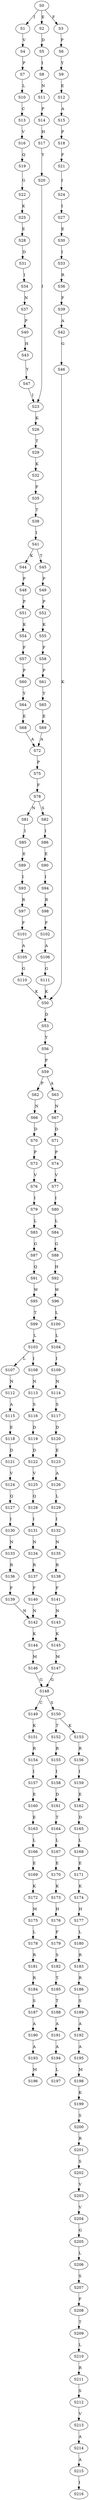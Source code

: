 strict digraph  {
	S0 -> S1 [ label = I ];
	S0 -> S2 [ label = E ];
	S0 -> S3 [ label = F ];
	S1 -> S4 [ label = V ];
	S2 -> S5 [ label = D ];
	S3 -> S6 [ label = P ];
	S4 -> S7 [ label = P ];
	S5 -> S8 [ label = I ];
	S6 -> S9 [ label = Y ];
	S7 -> S10 [ label = L ];
	S8 -> S11 [ label = N ];
	S9 -> S12 [ label = E ];
	S10 -> S13 [ label = C ];
	S11 -> S14 [ label = P ];
	S12 -> S15 [ label = A ];
	S13 -> S16 [ label = V ];
	S14 -> S17 [ label = H ];
	S15 -> S18 [ label = P ];
	S16 -> S19 [ label = Q ];
	S17 -> S20 [ label = Y ];
	S18 -> S21 [ label = F ];
	S19 -> S22 [ label = G ];
	S20 -> S23 [ label = I ];
	S21 -> S24 [ label = I ];
	S22 -> S25 [ label = K ];
	S23 -> S26 [ label = K ];
	S24 -> S27 [ label = I ];
	S25 -> S28 [ label = E ];
	S26 -> S29 [ label = T ];
	S27 -> S30 [ label = E ];
	S28 -> S31 [ label = D ];
	S29 -> S32 [ label = K ];
	S30 -> S33 [ label = I ];
	S31 -> S34 [ label = I ];
	S32 -> S35 [ label = F ];
	S33 -> S36 [ label = R ];
	S34 -> S37 [ label = N ];
	S35 -> S38 [ label = T ];
	S36 -> S39 [ label = F ];
	S37 -> S40 [ label = P ];
	S38 -> S41 [ label = I ];
	S39 -> S42 [ label = A ];
	S40 -> S43 [ label = H ];
	S41 -> S44 [ label = K ];
	S41 -> S45 [ label = T ];
	S42 -> S46 [ label = G ];
	S43 -> S47 [ label = Y ];
	S44 -> S48 [ label = P ];
	S45 -> S49 [ label = P ];
	S46 -> S50 [ label = K ];
	S47 -> S23 [ label = I ];
	S48 -> S51 [ label = P ];
	S49 -> S52 [ label = P ];
	S50 -> S53 [ label = D ];
	S51 -> S54 [ label = K ];
	S52 -> S55 [ label = K ];
	S53 -> S56 [ label = Y ];
	S54 -> S57 [ label = F ];
	S55 -> S58 [ label = F ];
	S56 -> S59 [ label = P ];
	S57 -> S60 [ label = P ];
	S58 -> S61 [ label = P ];
	S59 -> S62 [ label = P ];
	S59 -> S63 [ label = A ];
	S60 -> S64 [ label = Y ];
	S61 -> S65 [ label = Y ];
	S62 -> S66 [ label = N ];
	S63 -> S67 [ label = N ];
	S64 -> S68 [ label = E ];
	S65 -> S69 [ label = E ];
	S66 -> S70 [ label = D ];
	S67 -> S71 [ label = D ];
	S68 -> S72 [ label = A ];
	S69 -> S72 [ label = A ];
	S70 -> S73 [ label = P ];
	S71 -> S74 [ label = P ];
	S72 -> S75 [ label = P ];
	S73 -> S76 [ label = V ];
	S74 -> S77 [ label = V ];
	S75 -> S78 [ label = F ];
	S76 -> S79 [ label = I ];
	S77 -> S80 [ label = I ];
	S78 -> S81 [ label = N ];
	S78 -> S82 [ label = S ];
	S79 -> S83 [ label = L ];
	S80 -> S84 [ label = L ];
	S81 -> S85 [ label = I ];
	S82 -> S86 [ label = I ];
	S83 -> S87 [ label = G ];
	S84 -> S88 [ label = G ];
	S85 -> S89 [ label = E ];
	S86 -> S90 [ label = E ];
	S87 -> S91 [ label = Q ];
	S88 -> S92 [ label = H ];
	S89 -> S93 [ label = I ];
	S90 -> S94 [ label = I ];
	S91 -> S95 [ label = W ];
	S92 -> S96 [ label = W ];
	S93 -> S97 [ label = R ];
	S94 -> S98 [ label = R ];
	S95 -> S99 [ label = T ];
	S96 -> S100 [ label = L ];
	S97 -> S101 [ label = F ];
	S98 -> S102 [ label = F ];
	S99 -> S103 [ label = L ];
	S100 -> S104 [ label = L ];
	S101 -> S105 [ label = A ];
	S102 -> S106 [ label = A ];
	S103 -> S107 [ label = L ];
	S103 -> S108 [ label = I ];
	S104 -> S109 [ label = I ];
	S105 -> S110 [ label = G ];
	S106 -> S111 [ label = G ];
	S107 -> S112 [ label = N ];
	S108 -> S113 [ label = N ];
	S109 -> S114 [ label = N ];
	S110 -> S50 [ label = K ];
	S111 -> S50 [ label = K ];
	S112 -> S115 [ label = A ];
	S113 -> S116 [ label = S ];
	S114 -> S117 [ label = S ];
	S115 -> S118 [ label = E ];
	S116 -> S119 [ label = D ];
	S117 -> S120 [ label = D ];
	S118 -> S121 [ label = D ];
	S119 -> S122 [ label = D ];
	S120 -> S123 [ label = E ];
	S121 -> S124 [ label = V ];
	S122 -> S125 [ label = V ];
	S123 -> S126 [ label = A ];
	S124 -> S127 [ label = Q ];
	S125 -> S128 [ label = Q ];
	S126 -> S129 [ label = L ];
	S127 -> S130 [ label = I ];
	S128 -> S131 [ label = I ];
	S129 -> S132 [ label = I ];
	S130 -> S133 [ label = N ];
	S131 -> S134 [ label = N ];
	S132 -> S135 [ label = N ];
	S133 -> S136 [ label = R ];
	S134 -> S137 [ label = R ];
	S135 -> S138 [ label = R ];
	S136 -> S139 [ label = F ];
	S137 -> S140 [ label = F ];
	S138 -> S141 [ label = F ];
	S139 -> S142 [ label = N ];
	S140 -> S142 [ label = N ];
	S141 -> S143 [ label = N ];
	S142 -> S144 [ label = K ];
	S143 -> S145 [ label = K ];
	S144 -> S146 [ label = M ];
	S145 -> S147 [ label = M ];
	S146 -> S148 [ label = G ];
	S147 -> S148 [ label = G ];
	S148 -> S149 [ label = C ];
	S148 -> S150 [ label = S ];
	S149 -> S151 [ label = K ];
	S150 -> S152 [ label = T ];
	S150 -> S153 [ label = K ];
	S151 -> S154 [ label = R ];
	S152 -> S155 [ label = R ];
	S153 -> S156 [ label = R ];
	S154 -> S157 [ label = I ];
	S155 -> S158 [ label = I ];
	S156 -> S159 [ label = I ];
	S157 -> S160 [ label = E ];
	S158 -> S161 [ label = D ];
	S159 -> S162 [ label = E ];
	S160 -> S163 [ label = E ];
	S161 -> S164 [ label = T ];
	S162 -> S165 [ label = D ];
	S163 -> S166 [ label = L ];
	S164 -> S167 [ label = L ];
	S165 -> S168 [ label = L ];
	S166 -> S169 [ label = E ];
	S167 -> S170 [ label = E ];
	S168 -> S171 [ label = E ];
	S169 -> S172 [ label = K ];
	S170 -> S173 [ label = K ];
	S171 -> S174 [ label = K ];
	S172 -> S175 [ label = M ];
	S173 -> S176 [ label = H ];
	S174 -> S177 [ label = H ];
	S175 -> S178 [ label = L ];
	S176 -> S179 [ label = F ];
	S177 -> S180 [ label = L ];
	S178 -> S181 [ label = R ];
	S179 -> S182 [ label = S ];
	S180 -> S183 [ label = R ];
	S181 -> S184 [ label = R ];
	S182 -> S185 [ label = T ];
	S183 -> S186 [ label = R ];
	S184 -> S187 [ label = S ];
	S185 -> S188 [ label = T ];
	S186 -> S189 [ label = S ];
	S187 -> S190 [ label = A ];
	S188 -> S191 [ label = A ];
	S189 -> S192 [ label = A ];
	S190 -> S193 [ label = A ];
	S191 -> S194 [ label = A ];
	S192 -> S195 [ label = A ];
	S193 -> S196 [ label = M ];
	S194 -> S197 [ label = L ];
	S195 -> S198 [ label = M ];
	S198 -> S199 [ label = K ];
	S199 -> S200 [ label = S ];
	S200 -> S201 [ label = R ];
	S201 -> S202 [ label = S ];
	S202 -> S203 [ label = V ];
	S203 -> S204 [ label = V ];
	S204 -> S205 [ label = G ];
	S205 -> S206 [ label = L ];
	S206 -> S207 [ label = S ];
	S207 -> S208 [ label = F ];
	S208 -> S209 [ label = T ];
	S209 -> S210 [ label = L ];
	S210 -> S211 [ label = R ];
	S211 -> S212 [ label = S ];
	S212 -> S213 [ label = V ];
	S213 -> S214 [ label = A ];
	S214 -> S215 [ label = A ];
	S215 -> S216 [ label = I ];
}
